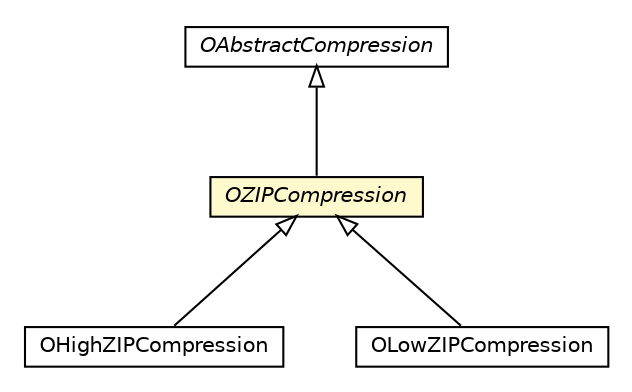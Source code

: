 #!/usr/local/bin/dot
#
# Class diagram 
# Generated by UMLGraph version R5_6-24-gf6e263 (http://www.umlgraph.org/)
#

digraph G {
	edge [fontname="Helvetica",fontsize=10,labelfontname="Helvetica",labelfontsize=10];
	node [fontname="Helvetica",fontsize=10,shape=plaintext];
	nodesep=0.25;
	ranksep=0.5;
	// com.orientechnologies.orient.core.compression.impl.OZIPCompression
	c4400903 [label=<<table title="com.orientechnologies.orient.core.compression.impl.OZIPCompression" border="0" cellborder="1" cellspacing="0" cellpadding="2" port="p" bgcolor="lemonChiffon" href="./OZIPCompression.html">
		<tr><td><table border="0" cellspacing="0" cellpadding="1">
<tr><td align="center" balign="center"><font face="Helvetica-Oblique"> OZIPCompression </font></td></tr>
		</table></td></tr>
		</table>>, URL="./OZIPCompression.html", fontname="Helvetica", fontcolor="black", fontsize=10.0];
	// com.orientechnologies.orient.core.compression.impl.OHighZIPCompression
	c4400904 [label=<<table title="com.orientechnologies.orient.core.compression.impl.OHighZIPCompression" border="0" cellborder="1" cellspacing="0" cellpadding="2" port="p" href="./OHighZIPCompression.html">
		<tr><td><table border="0" cellspacing="0" cellpadding="1">
<tr><td align="center" balign="center"> OHighZIPCompression </td></tr>
		</table></td></tr>
		</table>>, URL="./OHighZIPCompression.html", fontname="Helvetica", fontcolor="black", fontsize=10.0];
	// com.orientechnologies.orient.core.compression.impl.OLowZIPCompression
	c4400905 [label=<<table title="com.orientechnologies.orient.core.compression.impl.OLowZIPCompression" border="0" cellborder="1" cellspacing="0" cellpadding="2" port="p" href="./OLowZIPCompression.html">
		<tr><td><table border="0" cellspacing="0" cellpadding="1">
<tr><td align="center" balign="center"> OLowZIPCompression </td></tr>
		</table></td></tr>
		</table>>, URL="./OLowZIPCompression.html", fontname="Helvetica", fontcolor="black", fontsize=10.0];
	// com.orientechnologies.orient.core.compression.impl.OAbstractCompression
	c4400906 [label=<<table title="com.orientechnologies.orient.core.compression.impl.OAbstractCompression" border="0" cellborder="1" cellspacing="0" cellpadding="2" port="p" href="./OAbstractCompression.html">
		<tr><td><table border="0" cellspacing="0" cellpadding="1">
<tr><td align="center" balign="center"><font face="Helvetica-Oblique"> OAbstractCompression </font></td></tr>
		</table></td></tr>
		</table>>, URL="./OAbstractCompression.html", fontname="Helvetica", fontcolor="black", fontsize=10.0];
	//com.orientechnologies.orient.core.compression.impl.OZIPCompression extends com.orientechnologies.orient.core.compression.impl.OAbstractCompression
	c4400906:p -> c4400903:p [dir=back,arrowtail=empty];
	//com.orientechnologies.orient.core.compression.impl.OHighZIPCompression extends com.orientechnologies.orient.core.compression.impl.OZIPCompression
	c4400903:p -> c4400904:p [dir=back,arrowtail=empty];
	//com.orientechnologies.orient.core.compression.impl.OLowZIPCompression extends com.orientechnologies.orient.core.compression.impl.OZIPCompression
	c4400903:p -> c4400905:p [dir=back,arrowtail=empty];
}

